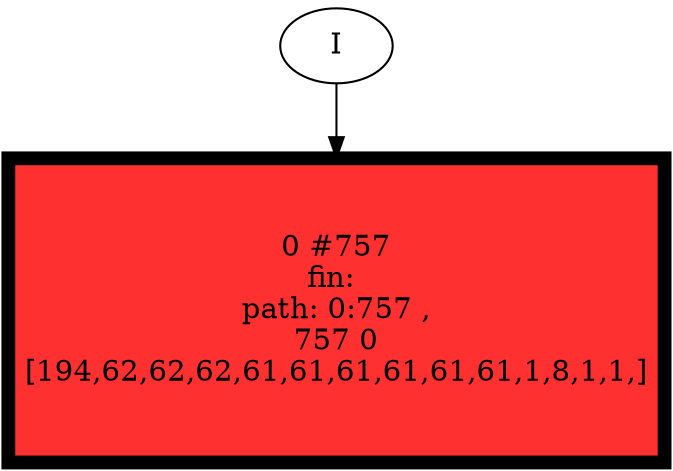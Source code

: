 // produced with flexfringe // 
digraph DFA {
	0 [label="root" shape=box];
		I -> 0;
	0 [ label="0 #757
fin: 
 path: 0:757 , 
757 0
[194,62,62,62,61,61,61,61,61,61,1,8,1,1,]" , style=filled, fillcolor="firebrick1", width=2.03218, height=2.03218, penwidth=6.63068];
}
